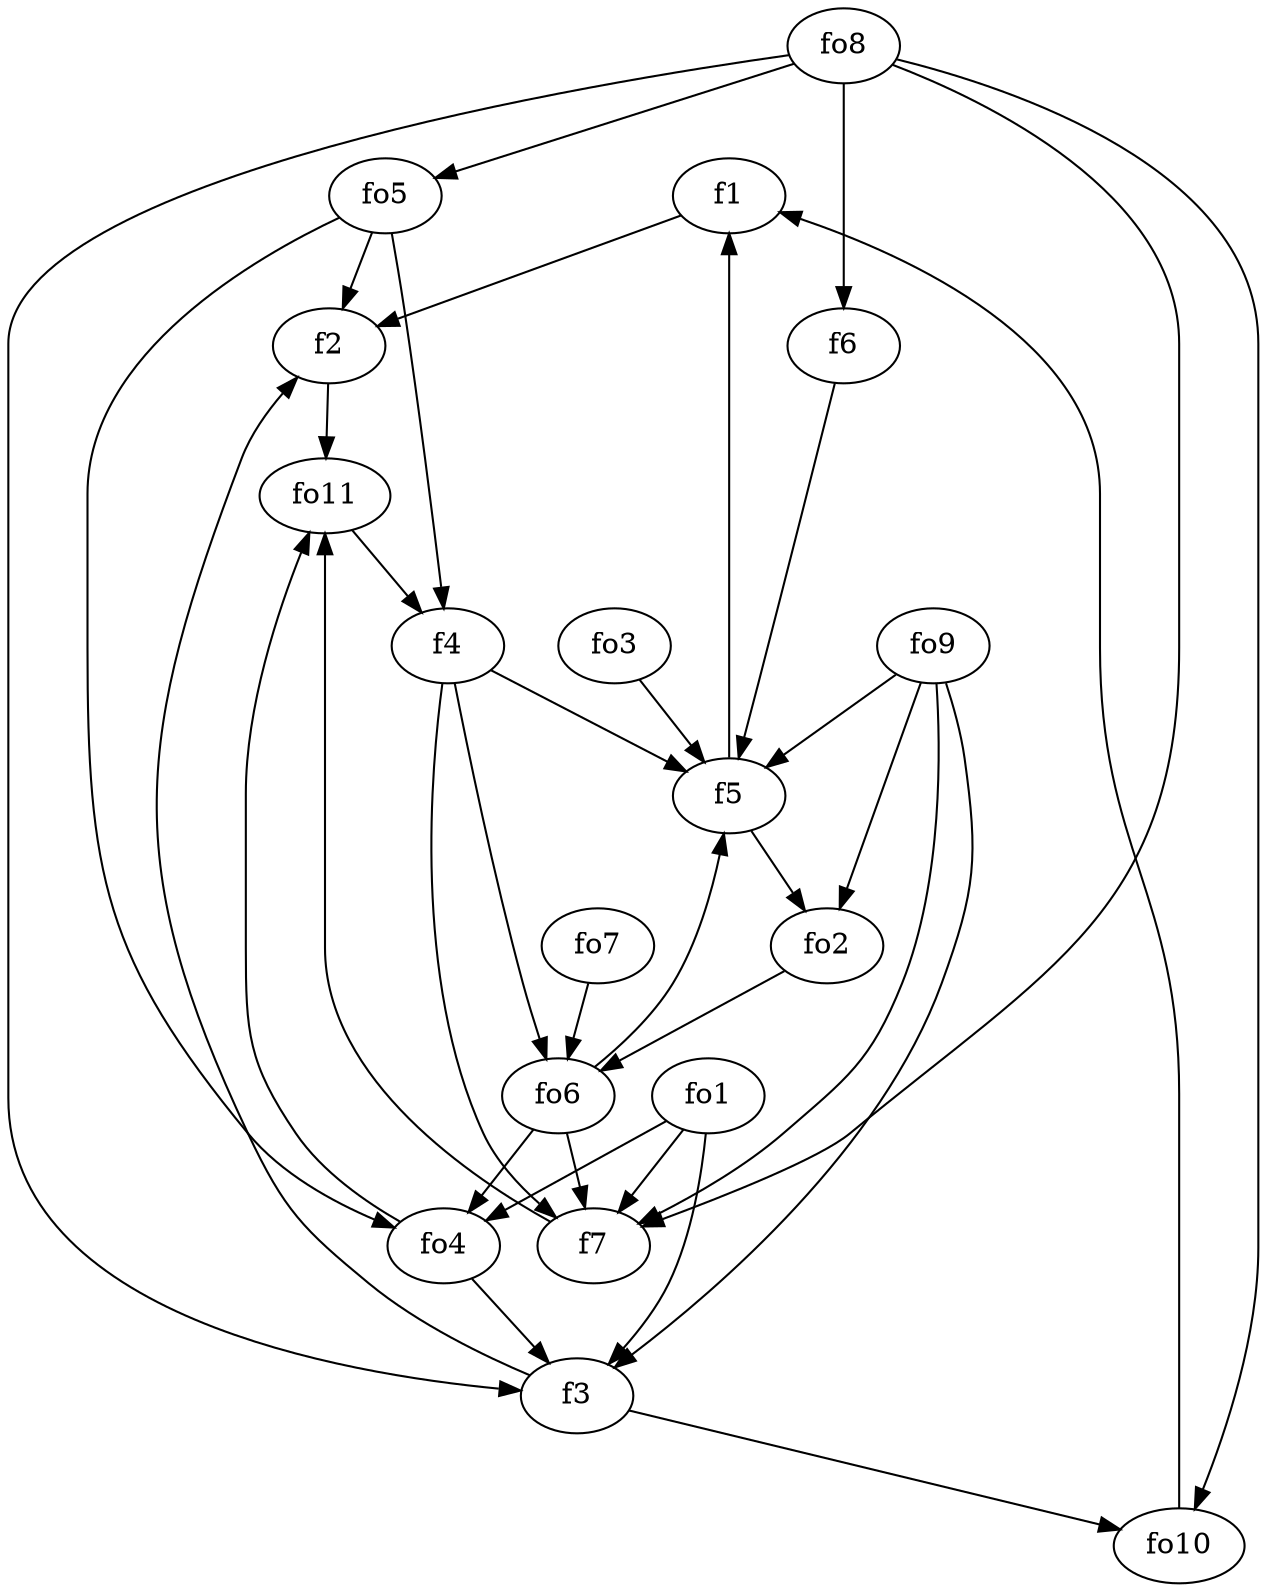 strict digraph  {
f1;
f2;
f3;
f4;
f5;
f6;
f7;
fo1;
fo2;
fo3;
fo4;
fo5;
fo6;
fo7;
fo8;
fo9;
fo10;
fo11;
f1 -> f2  [weight=2];
f2 -> fo11  [weight=2];
f3 -> f2  [weight=2];
f3 -> fo10  [weight=2];
f4 -> fo6  [weight=2];
f4 -> f7  [weight=2];
f4 -> f5  [weight=2];
f5 -> fo2  [weight=2];
f5 -> f1  [weight=2];
f6 -> f5  [weight=2];
f7 -> fo11  [weight=2];
fo1 -> f3  [weight=2];
fo1 -> fo4  [weight=2];
fo1 -> f7  [weight=2];
fo2 -> fo6  [weight=2];
fo3 -> f5  [weight=2];
fo4 -> fo11  [weight=2];
fo4 -> f3  [weight=2];
fo5 -> f4  [weight=2];
fo5 -> fo4  [weight=2];
fo5 -> f2  [weight=2];
fo6 -> f5  [weight=2];
fo6 -> f7  [weight=2];
fo6 -> fo4  [weight=2];
fo7 -> fo6  [weight=2];
fo8 -> f3  [weight=2];
fo8 -> fo10  [weight=2];
fo8 -> fo5  [weight=2];
fo8 -> f7  [weight=2];
fo8 -> f6  [weight=2];
fo9 -> f5  [weight=2];
fo9 -> fo2  [weight=2];
fo9 -> f7  [weight=2];
fo9 -> f3  [weight=2];
fo10 -> f1  [weight=2];
fo11 -> f4  [weight=2];
}
